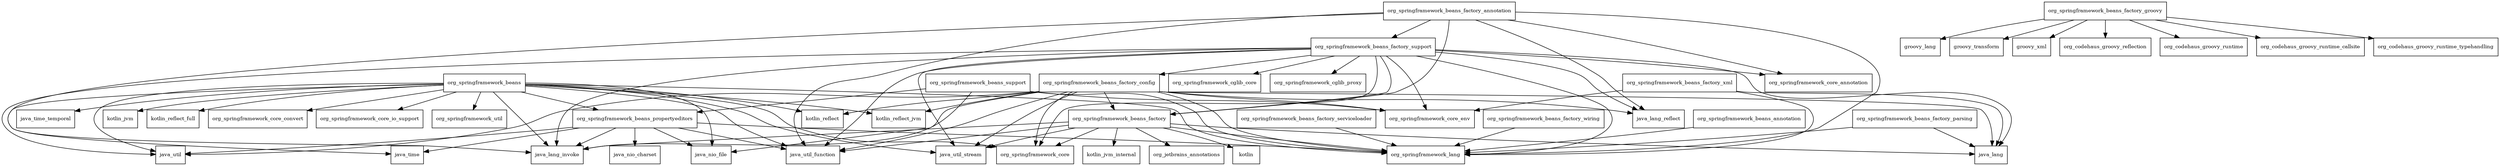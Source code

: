 digraph spring_beans_5_2_0_M3_package_dependencies {
  node [shape = box, fontsize=10.0];
  org_springframework_beans -> java_lang_invoke;
  org_springframework_beans -> java_nio_file;
  org_springframework_beans -> java_time;
  org_springframework_beans -> java_time_temporal;
  org_springframework_beans -> java_util;
  org_springframework_beans -> java_util_function;
  org_springframework_beans -> java_util_stream;
  org_springframework_beans -> kotlin_jvm;
  org_springframework_beans -> kotlin_reflect;
  org_springframework_beans -> kotlin_reflect_full;
  org_springframework_beans -> kotlin_reflect_jvm;
  org_springframework_beans -> org_springframework_beans_propertyeditors;
  org_springframework_beans -> org_springframework_core;
  org_springframework_beans -> org_springframework_core_convert;
  org_springframework_beans -> org_springframework_core_io_support;
  org_springframework_beans -> org_springframework_lang;
  org_springframework_beans -> org_springframework_util;
  org_springframework_beans_annotation -> org_springframework_lang;
  org_springframework_beans_factory -> java_lang;
  org_springframework_beans_factory -> java_lang_invoke;
  org_springframework_beans_factory -> java_util_function;
  org_springframework_beans_factory -> java_util_stream;
  org_springframework_beans_factory -> kotlin;
  org_springframework_beans_factory -> kotlin_jvm_internal;
  org_springframework_beans_factory -> org_jetbrains_annotations;
  org_springframework_beans_factory -> org_springframework_core;
  org_springframework_beans_factory -> org_springframework_lang;
  org_springframework_beans_factory_annotation -> java_lang_invoke;
  org_springframework_beans_factory_annotation -> java_lang_reflect;
  org_springframework_beans_factory_annotation -> java_util_function;
  org_springframework_beans_factory_annotation -> org_springframework_beans_factory;
  org_springframework_beans_factory_annotation -> org_springframework_beans_factory_support;
  org_springframework_beans_factory_annotation -> org_springframework_core_annotation;
  org_springframework_beans_factory_annotation -> org_springframework_lang;
  org_springframework_beans_factory_config -> java_lang;
  org_springframework_beans_factory_config -> java_lang_invoke;
  org_springframework_beans_factory_config -> java_lang_reflect;
  org_springframework_beans_factory_config -> java_util;
  org_springframework_beans_factory_config -> java_util_function;
  org_springframework_beans_factory_config -> java_util_stream;
  org_springframework_beans_factory_config -> kotlin_reflect;
  org_springframework_beans_factory_config -> kotlin_reflect_jvm;
  org_springframework_beans_factory_config -> org_springframework_beans_factory;
  org_springframework_beans_factory_config -> org_springframework_core;
  org_springframework_beans_factory_config -> org_springframework_core_env;
  org_springframework_beans_factory_config -> org_springframework_lang;
  org_springframework_beans_factory_groovy -> groovy_lang;
  org_springframework_beans_factory_groovy -> groovy_transform;
  org_springframework_beans_factory_groovy -> groovy_xml;
  org_springframework_beans_factory_groovy -> org_codehaus_groovy_reflection;
  org_springframework_beans_factory_groovy -> org_codehaus_groovy_runtime;
  org_springframework_beans_factory_groovy -> org_codehaus_groovy_runtime_callsite;
  org_springframework_beans_factory_groovy -> org_codehaus_groovy_runtime_typehandling;
  org_springframework_beans_factory_parsing -> java_lang;
  org_springframework_beans_factory_parsing -> org_springframework_lang;
  org_springframework_beans_factory_serviceloader -> org_springframework_lang;
  org_springframework_beans_factory_support -> java_lang;
  org_springframework_beans_factory_support -> java_lang_invoke;
  org_springframework_beans_factory_support -> java_lang_reflect;
  org_springframework_beans_factory_support -> java_util;
  org_springframework_beans_factory_support -> java_util_function;
  org_springframework_beans_factory_support -> java_util_stream;
  org_springframework_beans_factory_support -> org_springframework_beans_factory;
  org_springframework_beans_factory_support -> org_springframework_beans_factory_config;
  org_springframework_beans_factory_support -> org_springframework_cglib_core;
  org_springframework_beans_factory_support -> org_springframework_cglib_proxy;
  org_springframework_beans_factory_support -> org_springframework_core;
  org_springframework_beans_factory_support -> org_springframework_core_annotation;
  org_springframework_beans_factory_support -> org_springframework_core_env;
  org_springframework_beans_factory_support -> org_springframework_lang;
  org_springframework_beans_factory_wiring -> org_springframework_lang;
  org_springframework_beans_factory_xml -> java_lang;
  org_springframework_beans_factory_xml -> org_springframework_core_env;
  org_springframework_beans_factory_xml -> org_springframework_lang;
  org_springframework_beans_propertyeditors -> java_lang_invoke;
  org_springframework_beans_propertyeditors -> java_nio_charset;
  org_springframework_beans_propertyeditors -> java_nio_file;
  org_springframework_beans_propertyeditors -> java_time;
  org_springframework_beans_propertyeditors -> java_util;
  org_springframework_beans_propertyeditors -> java_util_function;
  org_springframework_beans_propertyeditors -> org_springframework_lang;
  org_springframework_beans_support -> java_nio_file;
  org_springframework_beans_support -> org_springframework_beans_propertyeditors;
  org_springframework_beans_support -> org_springframework_core_env;
  org_springframework_beans_support -> org_springframework_lang;
}
